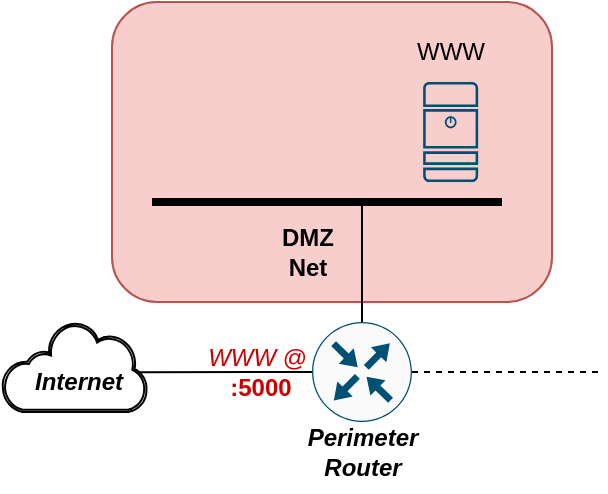 <mxfile version="28.0.9">
  <diagram name="Pagina-1" id="EtNZyvwIx60SUzeRthI1">
    <mxGraphModel dx="1376" dy="765" grid="1" gridSize="10" guides="1" tooltips="1" connect="1" arrows="1" fold="1" page="1" pageScale="1" pageWidth="827" pageHeight="1169" math="0" shadow="0">
      <root>
        <mxCell id="0" />
        <mxCell id="1" parent="0" />
        <mxCell id="UM94i02UMcKTz3uDxynH-25" value="" style="rounded=1;whiteSpace=wrap;html=1;fillColor=#f8cecc;strokeColor=#b85450;glass=0;shadow=0;fillStyle=auto;" parent="1" vertex="1">
          <mxGeometry x="90" y="20" width="220" height="150" as="geometry" />
        </mxCell>
        <mxCell id="UM94i02UMcKTz3uDxynH-2" value="&lt;b&gt;&lt;i&gt;Internet&lt;/i&gt;&lt;/b&gt;" style="text;html=1;align=center;verticalAlign=middle;resizable=0;points=[];autosize=1;strokeColor=none;fillColor=none;" parent="1" vertex="1">
          <mxGeometry x="37.5" y="195" width="70" height="30" as="geometry" />
        </mxCell>
        <mxCell id="UM94i02UMcKTz3uDxynH-3" value="" style="sketch=0;points=[[0.5,0,0],[1,0.5,0],[0.5,1,0],[0,0.5,0],[0.145,0.145,0],[0.856,0.145,0],[0.855,0.856,0],[0.145,0.855,0]];verticalLabelPosition=bottom;html=1;verticalAlign=top;aspect=fixed;align=center;pointerEvents=1;shape=mxgraph.cisco19.rect;prIcon=router;fillColor=#FAFAFA;strokeColor=#005073;" parent="1" vertex="1">
          <mxGeometry x="190" y="180" width="50" height="50" as="geometry" />
        </mxCell>
        <mxCell id="UM94i02UMcKTz3uDxynH-4" value="" style="endArrow=none;html=1;rounded=0;entryX=0;entryY=0.5;entryDx=0;entryDy=0;entryPerimeter=0;exitX=0.941;exitY=0.559;exitDx=0;exitDy=0;exitPerimeter=0;" parent="1" source="UM94i02UMcKTz3uDxynH-27" target="UM94i02UMcKTz3uDxynH-3" edge="1">
          <mxGeometry width="50" height="50" relative="1" as="geometry">
            <mxPoint x="150" y="195" as="sourcePoint" />
            <mxPoint x="400" y="255" as="targetPoint" />
          </mxGeometry>
        </mxCell>
        <mxCell id="UM94i02UMcKTz3uDxynH-5" value="&lt;b&gt;&lt;i&gt;Perimeter&lt;/i&gt;&lt;/b&gt;&lt;div&gt;&lt;b&gt;&lt;i&gt;Router&lt;/i&gt;&lt;/b&gt;&lt;/div&gt;" style="text;html=1;align=center;verticalAlign=middle;resizable=0;points=[];autosize=1;strokeColor=none;fillColor=none;" parent="1" vertex="1">
          <mxGeometry x="175" y="225" width="80" height="40" as="geometry" />
        </mxCell>
        <mxCell id="UM94i02UMcKTz3uDxynH-10" style="edgeStyle=orthogonalEdgeStyle;rounded=0;orthogonalLoop=1;jettySize=auto;html=1;exitX=1;exitY=0.5;exitDx=0;exitDy=0;exitPerimeter=0;entryX=0;entryY=0.5;entryDx=0;entryDy=0;entryPerimeter=0;shape=filledEdge;endArrow=none;endFill=0;dashed=1;" parent="1" source="UM94i02UMcKTz3uDxynH-3" edge="1">
          <mxGeometry relative="1" as="geometry">
            <mxPoint x="335" y="205" as="targetPoint" />
          </mxGeometry>
        </mxCell>
        <mxCell id="UM94i02UMcKTz3uDxynH-12" value="" style="endArrow=none;html=1;rounded=0;strokeWidth=4;" parent="1" edge="1">
          <mxGeometry width="50" height="50" relative="1" as="geometry">
            <mxPoint x="110" y="120" as="sourcePoint" />
            <mxPoint x="285" y="120" as="targetPoint" />
          </mxGeometry>
        </mxCell>
        <mxCell id="UM94i02UMcKTz3uDxynH-13" value="" style="endArrow=none;html=1;rounded=0;exitX=0.5;exitY=0;exitDx=0;exitDy=0;exitPerimeter=0;" parent="1" source="UM94i02UMcKTz3uDxynH-3" edge="1">
          <mxGeometry width="50" height="50" relative="1" as="geometry">
            <mxPoint x="410" y="250" as="sourcePoint" />
            <mxPoint x="215" y="120" as="targetPoint" />
          </mxGeometry>
        </mxCell>
        <mxCell id="UM94i02UMcKTz3uDxynH-16" value="" style="sketch=0;points=[[0.015,0.015,0],[0.985,0.015,0],[0.985,0.985,0],[0.015,0.985,0],[0.25,0,0],[0.5,0,0],[0.75,0,0],[1,0.25,0],[1,0.5,0],[1,0.75,0],[0.75,1,0],[0.5,1,0],[0.25,1,0],[0,0.75,0],[0,0.5,0],[0,0.25,0]];verticalLabelPosition=bottom;html=1;verticalAlign=top;aspect=fixed;align=center;pointerEvents=1;shape=mxgraph.cisco19.server;fillColor=#005073;strokeColor=none;" parent="1" vertex="1">
          <mxGeometry x="245.58" y="60" width="27.5" height="50" as="geometry" />
        </mxCell>
        <mxCell id="UM94i02UMcKTz3uDxynH-21" value="WWW" style="text;html=1;align=center;verticalAlign=middle;resizable=0;points=[];autosize=1;strokeColor=none;fillColor=none;" parent="1" vertex="1">
          <mxGeometry x="229.33" y="30" width="60" height="30" as="geometry" />
        </mxCell>
        <mxCell id="UM94i02UMcKTz3uDxynH-26" value="&lt;b&gt;DMZ&lt;/b&gt;&lt;div&gt;&lt;b&gt;Net&lt;/b&gt;&lt;/div&gt;" style="text;html=1;align=center;verticalAlign=middle;whiteSpace=wrap;rounded=0;" parent="1" vertex="1">
          <mxGeometry x="157.5" y="130" width="60" height="30" as="geometry" />
        </mxCell>
        <mxCell id="UM94i02UMcKTz3uDxynH-27" value="" style="sketch=0;aspect=fixed;pointerEvents=1;shadow=0;html=1;labelPosition=center;verticalLabelPosition=bottom;verticalAlign=top;align=center;shape=mxgraph.mscae.enterprise.internet_hollow;strokeWidth=1;fontStyle=0" parent="1" vertex="1">
          <mxGeometry x="34.92" y="180" width="72.58" height="45" as="geometry" />
        </mxCell>
        <mxCell id="UM94i02UMcKTz3uDxynH-67" value="&lt;font style=&quot;color: rgb(204, 0, 0);&quot;&gt;&lt;i style=&quot;&quot;&gt;WWW&lt;/i&gt;&amp;nbsp;&lt;span style=&quot;background-color: transparent;&quot;&gt;@&amp;nbsp;&lt;/span&gt;&lt;/font&gt;&lt;div&gt;&lt;span style=&quot;background-color: transparent;&quot;&gt;&lt;font style=&quot;color: rgb(204, 0, 0);&quot;&gt;&lt;b style=&quot;&quot;&gt;:5000&lt;/b&gt;&lt;/font&gt;&lt;/span&gt;&lt;/div&gt;" style="text;html=1;align=center;verticalAlign=middle;resizable=0;points=[];autosize=1;strokeColor=none;fillColor=none;" parent="1" vertex="1">
          <mxGeometry x="123.83" y="185" width="80" height="40" as="geometry" />
        </mxCell>
      </root>
    </mxGraphModel>
  </diagram>
</mxfile>
